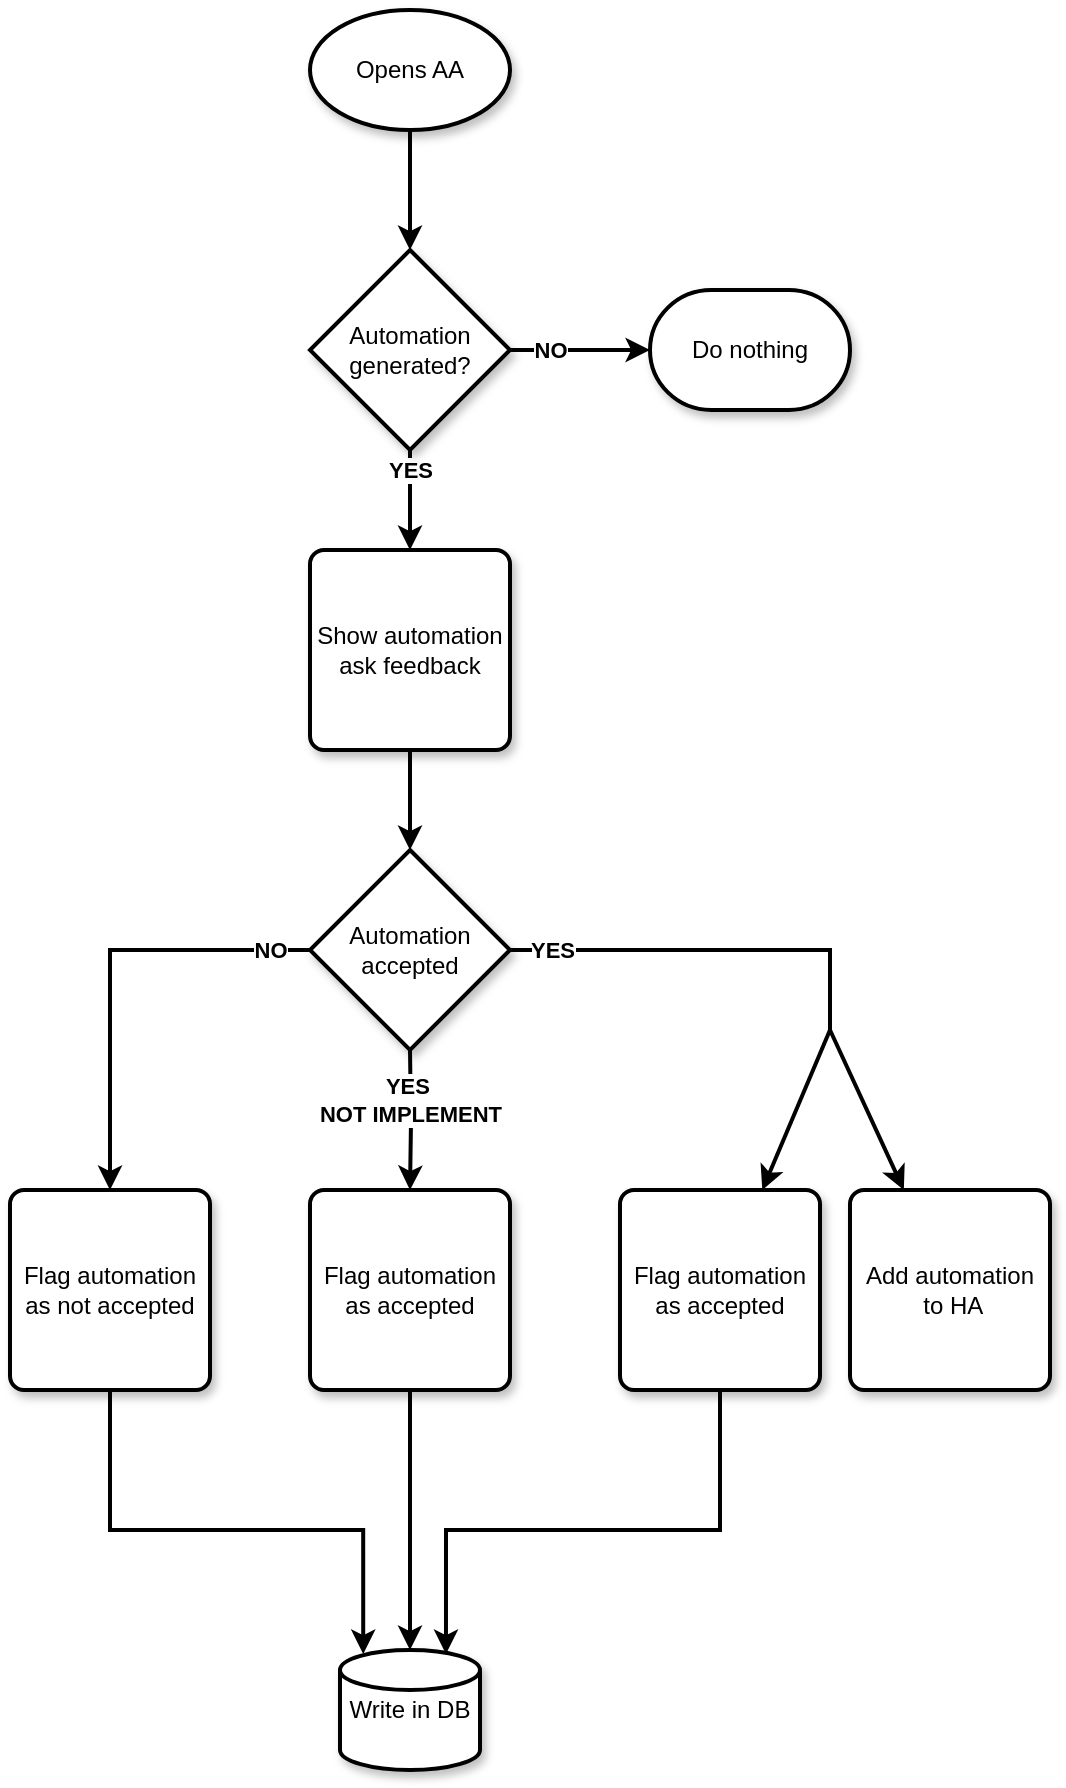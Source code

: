 <mxfile version="21.1.2" type="device" pages="3">
  <diagram id="C5RBs43oDa-KdzZeNtuy" name="Automations">
    <mxGraphModel dx="692" dy="738" grid="1" gridSize="10" guides="1" tooltips="1" connect="1" arrows="1" fold="1" page="1" pageScale="1" pageWidth="827" pageHeight="1169" math="0" shadow="0">
      <root>
        <mxCell id="WIyWlLk6GJQsqaUBKTNV-0" />
        <mxCell id="WIyWlLk6GJQsqaUBKTNV-1" parent="WIyWlLk6GJQsqaUBKTNV-0" />
        <mxCell id="sSz4Z6vmgi8B4q0rHPUY-9" style="edgeStyle=orthogonalEdgeStyle;rounded=0;orthogonalLoop=1;jettySize=auto;html=1;entryX=0.5;entryY=0;entryDx=0;entryDy=0;entryPerimeter=0;strokeWidth=2;" edge="1" parent="WIyWlLk6GJQsqaUBKTNV-1" source="sSz4Z6vmgi8B4q0rHPUY-0" target="sSz4Z6vmgi8B4q0rHPUY-5">
          <mxGeometry relative="1" as="geometry" />
        </mxCell>
        <mxCell id="sSz4Z6vmgi8B4q0rHPUY-0" value="Opens AA&lt;br&gt;" style="strokeWidth=2;html=1;shape=mxgraph.flowchart.start_1;whiteSpace=wrap;shadow=1;" vertex="1" parent="WIyWlLk6GJQsqaUBKTNV-1">
          <mxGeometry x="200" y="40" width="100" height="60" as="geometry" />
        </mxCell>
        <mxCell id="sSz4Z6vmgi8B4q0rHPUY-11" value="YES" style="edgeStyle=orthogonalEdgeStyle;rounded=0;orthogonalLoop=1;jettySize=auto;html=1;strokeWidth=2;fontStyle=1" edge="1" parent="WIyWlLk6GJQsqaUBKTNV-1" source="sSz4Z6vmgi8B4q0rHPUY-5" target="sSz4Z6vmgi8B4q0rHPUY-6">
          <mxGeometry x="-0.6" relative="1" as="geometry">
            <mxPoint as="offset" />
          </mxGeometry>
        </mxCell>
        <mxCell id="sSz4Z6vmgi8B4q0rHPUY-36" style="edgeStyle=orthogonalEdgeStyle;rounded=0;orthogonalLoop=1;jettySize=auto;html=1;strokeWidth=2;" edge="1" parent="WIyWlLk6GJQsqaUBKTNV-1" source="sSz4Z6vmgi8B4q0rHPUY-5" target="sSz4Z6vmgi8B4q0rHPUY-35">
          <mxGeometry relative="1" as="geometry" />
        </mxCell>
        <mxCell id="sSz4Z6vmgi8B4q0rHPUY-37" value="NO" style="edgeLabel;html=1;align=center;verticalAlign=middle;resizable=0;points=[];fontStyle=1" vertex="1" connectable="0" parent="sSz4Z6vmgi8B4q0rHPUY-36">
          <mxGeometry x="-0.298" y="1" relative="1" as="geometry">
            <mxPoint x="-5" y="1" as="offset" />
          </mxGeometry>
        </mxCell>
        <mxCell id="sSz4Z6vmgi8B4q0rHPUY-5" value="Automation generated?" style="strokeWidth=2;html=1;shape=mxgraph.flowchart.decision;whiteSpace=wrap;shadow=1;" vertex="1" parent="WIyWlLk6GJQsqaUBKTNV-1">
          <mxGeometry x="200" y="160" width="100" height="100" as="geometry" />
        </mxCell>
        <mxCell id="sSz4Z6vmgi8B4q0rHPUY-12" style="edgeStyle=orthogonalEdgeStyle;rounded=0;orthogonalLoop=1;jettySize=auto;html=1;entryX=0.5;entryY=0;entryDx=0;entryDy=0;entryPerimeter=0;strokeWidth=2;" edge="1" parent="WIyWlLk6GJQsqaUBKTNV-1" source="sSz4Z6vmgi8B4q0rHPUY-6" target="sSz4Z6vmgi8B4q0rHPUY-7">
          <mxGeometry relative="1" as="geometry" />
        </mxCell>
        <mxCell id="sSz4Z6vmgi8B4q0rHPUY-6" value="Show automation&lt;br&gt;ask feedback" style="rounded=1;whiteSpace=wrap;html=1;absoluteArcSize=1;arcSize=14;strokeWidth=2;shadow=1;" vertex="1" parent="WIyWlLk6GJQsqaUBKTNV-1">
          <mxGeometry x="200" y="310" width="100" height="100" as="geometry" />
        </mxCell>
        <mxCell id="sSz4Z6vmgi8B4q0rHPUY-14" style="edgeStyle=orthogonalEdgeStyle;rounded=0;orthogonalLoop=1;jettySize=auto;html=1;strokeWidth=2;" edge="1" parent="WIyWlLk6GJQsqaUBKTNV-1" target="sSz4Z6vmgi8B4q0rHPUY-13">
          <mxGeometry relative="1" as="geometry">
            <mxPoint x="250" y="560" as="sourcePoint" />
          </mxGeometry>
        </mxCell>
        <mxCell id="sSz4Z6vmgi8B4q0rHPUY-15" value="YES&amp;nbsp;&lt;br&gt;NOT IMPLEMENT" style="edgeLabel;html=1;align=center;verticalAlign=middle;resizable=0;points=[];fontStyle=1" vertex="1" connectable="0" parent="sSz4Z6vmgi8B4q0rHPUY-14">
          <mxGeometry x="-0.293" y="-1" relative="1" as="geometry">
            <mxPoint as="offset" />
          </mxGeometry>
        </mxCell>
        <mxCell id="sSz4Z6vmgi8B4q0rHPUY-18" style="edgeStyle=orthogonalEdgeStyle;rounded=0;orthogonalLoop=1;jettySize=auto;html=1;strokeWidth=2;" edge="1" parent="WIyWlLk6GJQsqaUBKTNV-1" source="sSz4Z6vmgi8B4q0rHPUY-7" target="sSz4Z6vmgi8B4q0rHPUY-16">
          <mxGeometry relative="1" as="geometry" />
        </mxCell>
        <mxCell id="sSz4Z6vmgi8B4q0rHPUY-20" value="NO" style="edgeLabel;html=1;align=center;verticalAlign=middle;resizable=0;points=[];fontStyle=1" vertex="1" connectable="0" parent="sSz4Z6vmgi8B4q0rHPUY-18">
          <mxGeometry x="-0.74" y="2" relative="1" as="geometry">
            <mxPoint x="8" y="-2" as="offset" />
          </mxGeometry>
        </mxCell>
        <mxCell id="sSz4Z6vmgi8B4q0rHPUY-19" style="edgeStyle=orthogonalEdgeStyle;rounded=0;orthogonalLoop=1;jettySize=auto;html=1;strokeWidth=2;endArrow=none;endFill=0;" edge="1" parent="WIyWlLk6GJQsqaUBKTNV-1" source="sSz4Z6vmgi8B4q0rHPUY-7">
          <mxGeometry relative="1" as="geometry">
            <mxPoint x="460" y="550" as="targetPoint" />
            <Array as="points">
              <mxPoint x="460" y="510" />
              <mxPoint x="460" y="550" />
            </Array>
          </mxGeometry>
        </mxCell>
        <mxCell id="sSz4Z6vmgi8B4q0rHPUY-21" value="YES" style="edgeLabel;html=1;align=center;verticalAlign=middle;resizable=0;points=[];fontStyle=1" vertex="1" connectable="0" parent="sSz4Z6vmgi8B4q0rHPUY-19">
          <mxGeometry x="-0.676" relative="1" as="geometry">
            <mxPoint x="-12" as="offset" />
          </mxGeometry>
        </mxCell>
        <mxCell id="sSz4Z6vmgi8B4q0rHPUY-7" value="Automation accepted" style="strokeWidth=2;html=1;shape=mxgraph.flowchart.decision;whiteSpace=wrap;shadow=1;" vertex="1" parent="WIyWlLk6GJQsqaUBKTNV-1">
          <mxGeometry x="200" y="460" width="100" height="100" as="geometry" />
        </mxCell>
        <mxCell id="sSz4Z6vmgi8B4q0rHPUY-24" style="edgeStyle=orthogonalEdgeStyle;rounded=0;orthogonalLoop=1;jettySize=auto;html=1;entryX=0.5;entryY=0;entryDx=0;entryDy=0;entryPerimeter=0;strokeWidth=2;" edge="1" parent="WIyWlLk6GJQsqaUBKTNV-1" source="sSz4Z6vmgi8B4q0rHPUY-13" target="sSz4Z6vmgi8B4q0rHPUY-23">
          <mxGeometry relative="1" as="geometry" />
        </mxCell>
        <mxCell id="sSz4Z6vmgi8B4q0rHPUY-13" value="Flag automation as accepted" style="rounded=1;whiteSpace=wrap;html=1;absoluteArcSize=1;arcSize=14;strokeWidth=2;shadow=1;" vertex="1" parent="WIyWlLk6GJQsqaUBKTNV-1">
          <mxGeometry x="200" y="630" width="100" height="100" as="geometry" />
        </mxCell>
        <mxCell id="sSz4Z6vmgi8B4q0rHPUY-40" style="edgeStyle=orthogonalEdgeStyle;rounded=0;orthogonalLoop=1;jettySize=auto;html=1;entryX=0.166;entryY=0.033;entryDx=0;entryDy=0;entryPerimeter=0;strokeWidth=2;" edge="1" parent="WIyWlLk6GJQsqaUBKTNV-1" source="sSz4Z6vmgi8B4q0rHPUY-16" target="sSz4Z6vmgi8B4q0rHPUY-23">
          <mxGeometry relative="1" as="geometry">
            <Array as="points">
              <mxPoint x="100" y="800" />
              <mxPoint x="227" y="800" />
            </Array>
          </mxGeometry>
        </mxCell>
        <mxCell id="sSz4Z6vmgi8B4q0rHPUY-16" value="Flag automation as not accepted" style="rounded=1;whiteSpace=wrap;html=1;absoluteArcSize=1;arcSize=14;strokeWidth=2;shadow=1;" vertex="1" parent="WIyWlLk6GJQsqaUBKTNV-1">
          <mxGeometry x="50" y="630" width="100" height="100" as="geometry" />
        </mxCell>
        <mxCell id="sSz4Z6vmgi8B4q0rHPUY-23" value="Write in DB" style="strokeWidth=2;html=1;shape=mxgraph.flowchart.database;whiteSpace=wrap;shadow=1;" vertex="1" parent="WIyWlLk6GJQsqaUBKTNV-1">
          <mxGeometry x="215" y="860" width="70" height="60" as="geometry" />
        </mxCell>
        <mxCell id="sSz4Z6vmgi8B4q0rHPUY-38" style="rounded=0;orthogonalLoop=1;jettySize=auto;html=1;endArrow=none;endFill=0;startArrow=classic;startFill=1;strokeWidth=2;" edge="1" parent="WIyWlLk6GJQsqaUBKTNV-1" source="sSz4Z6vmgi8B4q0rHPUY-30">
          <mxGeometry relative="1" as="geometry">
            <mxPoint x="460" y="550" as="targetPoint" />
          </mxGeometry>
        </mxCell>
        <mxCell id="sSz4Z6vmgi8B4q0rHPUY-41" style="edgeStyle=orthogonalEdgeStyle;rounded=0;orthogonalLoop=1;jettySize=auto;html=1;entryX=0.757;entryY=0.033;entryDx=0;entryDy=0;entryPerimeter=0;strokeWidth=2;" edge="1" parent="WIyWlLk6GJQsqaUBKTNV-1" source="sSz4Z6vmgi8B4q0rHPUY-30" target="sSz4Z6vmgi8B4q0rHPUY-23">
          <mxGeometry relative="1" as="geometry">
            <Array as="points">
              <mxPoint x="405" y="800" />
              <mxPoint x="268" y="800" />
            </Array>
          </mxGeometry>
        </mxCell>
        <mxCell id="sSz4Z6vmgi8B4q0rHPUY-30" value="Flag automation as accepted" style="rounded=1;whiteSpace=wrap;html=1;absoluteArcSize=1;arcSize=14;strokeWidth=2;shadow=1;" vertex="1" parent="WIyWlLk6GJQsqaUBKTNV-1">
          <mxGeometry x="355" y="630" width="100" height="100" as="geometry" />
        </mxCell>
        <mxCell id="sSz4Z6vmgi8B4q0rHPUY-39" style="rounded=0;orthogonalLoop=1;jettySize=auto;html=1;strokeWidth=2;startArrow=classic;startFill=1;endArrow=none;endFill=0;" edge="1" parent="WIyWlLk6GJQsqaUBKTNV-1" source="sSz4Z6vmgi8B4q0rHPUY-33">
          <mxGeometry relative="1" as="geometry">
            <mxPoint x="460" y="550" as="targetPoint" />
          </mxGeometry>
        </mxCell>
        <mxCell id="sSz4Z6vmgi8B4q0rHPUY-33" value="Add automation&lt;br&gt;&amp;nbsp;to HA" style="rounded=1;whiteSpace=wrap;html=1;absoluteArcSize=1;arcSize=14;strokeWidth=2;shadow=1;" vertex="1" parent="WIyWlLk6GJQsqaUBKTNV-1">
          <mxGeometry x="470" y="630" width="100" height="100" as="geometry" />
        </mxCell>
        <mxCell id="sSz4Z6vmgi8B4q0rHPUY-35" value="Do nothing" style="strokeWidth=2;html=1;shape=mxgraph.flowchart.terminator;whiteSpace=wrap;shadow=1;" vertex="1" parent="WIyWlLk6GJQsqaUBKTNV-1">
          <mxGeometry x="370" y="180" width="100" height="60" as="geometry" />
        </mxCell>
      </root>
    </mxGraphModel>
  </diagram>
  <diagram id="TLOdHH987ujTQ7OpKTKV" name="Sensors">
    <mxGraphModel dx="836" dy="892" grid="1" gridSize="10" guides="1" tooltips="1" connect="1" arrows="1" fold="1" page="1" pageScale="1" pageWidth="850" pageHeight="1100" math="0" shadow="0">
      <root>
        <mxCell id="0" />
        <mxCell id="1" parent="0" />
        <mxCell id="YkLixDUVAsbQ4rk8m14o-8" style="edgeStyle=orthogonalEdgeStyle;rounded=0;orthogonalLoop=1;jettySize=auto;html=1;entryX=0.5;entryY=0;entryDx=0;entryDy=0;" edge="1" parent="1" source="7eJHmJQ01JZWxqBsFyE6-1" target="YkLixDUVAsbQ4rk8m14o-2">
          <mxGeometry relative="1" as="geometry" />
        </mxCell>
        <mxCell id="7eJHmJQ01JZWxqBsFyE6-1" value="Open Sensor onboarding" style="strokeWidth=2;html=1;shape=mxgraph.flowchart.start_1;whiteSpace=wrap;shadow=1;" vertex="1" parent="1">
          <mxGeometry x="310" y="20" width="100" height="60" as="geometry" />
        </mxCell>
        <mxCell id="YkLixDUVAsbQ4rk8m14o-9" style="edgeStyle=orthogonalEdgeStyle;rounded=0;orthogonalLoop=1;jettySize=auto;html=1;entryX=0.5;entryY=0;entryDx=0;entryDy=0;" edge="1" parent="1" source="YkLixDUVAsbQ4rk8m14o-2" target="YkLixDUVAsbQ4rk8m14o-6">
          <mxGeometry relative="1" as="geometry" />
        </mxCell>
        <mxCell id="YkLixDUVAsbQ4rk8m14o-2" value="Load sensors&amp;nbsp;&lt;br&gt;from HA&lt;br&gt;" style="rounded=1;whiteSpace=wrap;html=1;absoluteArcSize=1;arcSize=14;strokeWidth=2;shadow=1;" vertex="1" parent="1">
          <mxGeometry x="320" y="120" width="80" height="80" as="geometry" />
        </mxCell>
        <mxCell id="YkLixDUVAsbQ4rk8m14o-11" style="edgeStyle=orthogonalEdgeStyle;rounded=0;orthogonalLoop=1;jettySize=auto;html=1;strokeWidth=2;" edge="1" parent="1" source="YkLixDUVAsbQ4rk8m14o-3" target="YkLixDUVAsbQ4rk8m14o-4">
          <mxGeometry relative="1" as="geometry" />
        </mxCell>
        <mxCell id="YkLixDUVAsbQ4rk8m14o-13" value="NO" style="edgeLabel;html=1;align=center;verticalAlign=middle;resizable=0;points=[];fontStyle=1" vertex="1" connectable="0" parent="YkLixDUVAsbQ4rk8m14o-11">
          <mxGeometry x="-0.666" relative="1" as="geometry">
            <mxPoint y="-3" as="offset" />
          </mxGeometry>
        </mxCell>
        <mxCell id="fYU7zf7raMTVvmnGcnWk-2" style="edgeStyle=orthogonalEdgeStyle;rounded=0;orthogonalLoop=1;jettySize=auto;html=1;entryX=1;entryY=0.5;entryDx=0;entryDy=0;strokeWidth=2;" edge="1" parent="1" source="YkLixDUVAsbQ4rk8m14o-3" target="YkLixDUVAsbQ4rk8m14o-16">
          <mxGeometry relative="1" as="geometry" />
        </mxCell>
        <mxCell id="fYU7zf7raMTVvmnGcnWk-5" value="YES" style="edgeLabel;html=1;align=center;verticalAlign=middle;resizable=0;points=[];fontStyle=1" vertex="1" connectable="0" parent="fYU7zf7raMTVvmnGcnWk-2">
          <mxGeometry x="-0.214" relative="1" as="geometry">
            <mxPoint x="8" as="offset" />
          </mxGeometry>
        </mxCell>
        <mxCell id="YkLixDUVAsbQ4rk8m14o-3" value="Add sensor?" style="strokeWidth=2;html=1;shape=mxgraph.flowchart.decision;whiteSpace=wrap;shadow=1;" vertex="1" parent="1">
          <mxGeometry x="310" y="380" width="100" height="100" as="geometry" />
        </mxCell>
        <mxCell id="YkLixDUVAsbQ4rk8m14o-15" value="NO" style="edgeStyle=orthogonalEdgeStyle;rounded=0;orthogonalLoop=1;jettySize=auto;html=1;entryX=0.5;entryY=0;entryDx=0;entryDy=0;entryPerimeter=0;strokeWidth=2;fontStyle=1" edge="1" parent="1" source="YkLixDUVAsbQ4rk8m14o-4" target="YkLixDUVAsbQ4rk8m14o-14">
          <mxGeometry x="-0.6" relative="1" as="geometry">
            <mxPoint as="offset" />
          </mxGeometry>
        </mxCell>
        <mxCell id="YkLixDUVAsbQ4rk8m14o-4" value="Any sensor&lt;br&gt;left?" style="strokeWidth=2;html=1;shape=mxgraph.flowchart.decision;whiteSpace=wrap;shadow=1;" vertex="1" parent="1">
          <mxGeometry x="310" y="620" width="100" height="100" as="geometry" />
        </mxCell>
        <mxCell id="YkLixDUVAsbQ4rk8m14o-10" style="edgeStyle=orthogonalEdgeStyle;rounded=0;orthogonalLoop=1;jettySize=auto;html=1;entryX=0.5;entryY=0;entryDx=0;entryDy=0;entryPerimeter=0;" edge="1" parent="1" source="YkLixDUVAsbQ4rk8m14o-6" target="YkLixDUVAsbQ4rk8m14o-3">
          <mxGeometry relative="1" as="geometry" />
        </mxCell>
        <mxCell id="YkLixDUVAsbQ4rk8m14o-6" value="Loop through sensors" style="rounded=1;whiteSpace=wrap;html=1;absoluteArcSize=1;arcSize=14;strokeWidth=2;shadow=1;" vertex="1" parent="1">
          <mxGeometry x="320" y="250" width="80" height="80" as="geometry" />
        </mxCell>
        <mxCell id="YkLixDUVAsbQ4rk8m14o-14" value="Back to main page" style="strokeWidth=2;html=1;shape=mxgraph.flowchart.start_1;whiteSpace=wrap;shadow=1;" vertex="1" parent="1">
          <mxGeometry x="310" y="770" width="100" height="60" as="geometry" />
        </mxCell>
        <mxCell id="fYU7zf7raMTVvmnGcnWk-3" style="edgeStyle=orthogonalEdgeStyle;rounded=0;orthogonalLoop=1;jettySize=auto;html=1;" edge="1" parent="1" source="YkLixDUVAsbQ4rk8m14o-16" target="fYU7zf7raMTVvmnGcnWk-1">
          <mxGeometry relative="1" as="geometry" />
        </mxCell>
        <mxCell id="YkLixDUVAsbQ4rk8m14o-16" value="Ask sensor type" style="rounded=1;whiteSpace=wrap;html=1;absoluteArcSize=1;arcSize=14;strokeWidth=2;shadow=1;" vertex="1" parent="1">
          <mxGeometry x="160" y="390" width="80" height="80" as="geometry" />
        </mxCell>
        <mxCell id="fYU7zf7raMTVvmnGcnWk-4" style="edgeStyle=orthogonalEdgeStyle;rounded=0;orthogonalLoop=1;jettySize=auto;html=1;entryX=0;entryY=0.5;entryDx=0;entryDy=0;entryPerimeter=0;strokeWidth=2;" edge="1" parent="1" source="fYU7zf7raMTVvmnGcnWk-1" target="YkLixDUVAsbQ4rk8m14o-4">
          <mxGeometry relative="1" as="geometry">
            <Array as="points">
              <mxPoint x="200" y="670" />
            </Array>
          </mxGeometry>
        </mxCell>
        <mxCell id="fYU7zf7raMTVvmnGcnWk-1" value="Write in DB" style="strokeWidth=2;html=1;shape=mxgraph.flowchart.database;whiteSpace=wrap;shadow=1;" vertex="1" parent="1">
          <mxGeometry x="165" y="550" width="70" height="60" as="geometry" />
        </mxCell>
        <mxCell id="fYU7zf7raMTVvmnGcnWk-10" style="edgeStyle=orthogonalEdgeStyle;rounded=0;orthogonalLoop=1;jettySize=auto;html=1;entryX=0.5;entryY=0;entryDx=0;entryDy=0;strokeWidth=2;" edge="1" parent="1">
          <mxGeometry relative="1" as="geometry">
            <mxPoint x="360" y="80" as="sourcePoint" />
            <mxPoint x="360" y="120" as="targetPoint" />
          </mxGeometry>
        </mxCell>
        <mxCell id="fYU7zf7raMTVvmnGcnWk-11" style="edgeStyle=orthogonalEdgeStyle;rounded=0;orthogonalLoop=1;jettySize=auto;html=1;entryX=0.5;entryY=0;entryDx=0;entryDy=0;strokeWidth=2;" edge="1" parent="1">
          <mxGeometry relative="1" as="geometry">
            <mxPoint x="360" y="200" as="sourcePoint" />
            <mxPoint x="360" y="250" as="targetPoint" />
          </mxGeometry>
        </mxCell>
        <mxCell id="fYU7zf7raMTVvmnGcnWk-12" style="edgeStyle=orthogonalEdgeStyle;rounded=0;orthogonalLoop=1;jettySize=auto;html=1;entryX=1;entryY=0.5;entryDx=0;entryDy=0;strokeWidth=2;" edge="1" parent="1">
          <mxGeometry relative="1" as="geometry">
            <mxPoint x="410" y="670" as="sourcePoint" />
            <mxPoint x="400" y="290" as="targetPoint" />
            <Array as="points">
              <mxPoint x="480" y="670" />
              <mxPoint x="480" y="290" />
            </Array>
          </mxGeometry>
        </mxCell>
        <mxCell id="fYU7zf7raMTVvmnGcnWk-13" value="YES" style="edgeLabel;html=1;align=center;verticalAlign=middle;resizable=0;points=[];fontStyle=1" vertex="1" connectable="0" parent="fYU7zf7raMTVvmnGcnWk-12">
          <mxGeometry x="-0.932" relative="1" as="geometry">
            <mxPoint as="offset" />
          </mxGeometry>
        </mxCell>
        <mxCell id="fYU7zf7raMTVvmnGcnWk-14" style="edgeStyle=orthogonalEdgeStyle;rounded=0;orthogonalLoop=1;jettySize=auto;html=1;entryX=0.5;entryY=0;entryDx=0;entryDy=0;entryPerimeter=0;strokeWidth=2;" edge="1" parent="1">
          <mxGeometry relative="1" as="geometry">
            <mxPoint x="360" y="330" as="sourcePoint" />
            <mxPoint x="360" y="380" as="targetPoint" />
          </mxGeometry>
        </mxCell>
        <mxCell id="fYU7zf7raMTVvmnGcnWk-15" style="edgeStyle=orthogonalEdgeStyle;rounded=0;orthogonalLoop=1;jettySize=auto;html=1;strokeWidth=2;" edge="1" parent="1">
          <mxGeometry relative="1" as="geometry">
            <mxPoint x="200" y="470" as="sourcePoint" />
            <mxPoint x="200" y="550" as="targetPoint" />
          </mxGeometry>
        </mxCell>
      </root>
    </mxGraphModel>
  </diagram>
  <diagram id="Xk3_u8-xKF_OMoQeYqUT" name="Sensor Seq">
    <mxGraphModel dx="836" dy="892" grid="1" gridSize="10" guides="1" tooltips="1" connect="1" arrows="1" fold="1" page="1" pageScale="1" pageWidth="850" pageHeight="1100" math="0" shadow="0">
      <root>
        <mxCell id="0" />
        <mxCell id="1" parent="0" />
        <mxCell id="NjtgcDEBYl4JHgiTpR9M-1" value="AA" style="whiteSpace=wrap;html=1;aspect=fixed;" vertex="1" parent="1">
          <mxGeometry x="210" y="170" width="80" height="80" as="geometry" />
        </mxCell>
        <mxCell id="NjtgcDEBYl4JHgiTpR9M-2" value="Home assistant" style="whiteSpace=wrap;html=1;aspect=fixed;" vertex="1" parent="1">
          <mxGeometry x="470" y="170" width="80" height="80" as="geometry" />
        </mxCell>
        <mxCell id="NjtgcDEBYl4JHgiTpR9M-4" value="" style="endArrow=none;dashed=1;html=1;rounded=0;entryX=0.5;entryY=1;entryDx=0;entryDy=0;" edge="1" parent="1" source="NjtgcDEBYl4JHgiTpR9M-8" target="NjtgcDEBYl4JHgiTpR9M-1">
          <mxGeometry width="50" height="50" relative="1" as="geometry">
            <mxPoint x="250" y="680" as="sourcePoint" />
            <mxPoint x="260" y="350" as="targetPoint" />
          </mxGeometry>
        </mxCell>
        <mxCell id="NjtgcDEBYl4JHgiTpR9M-5" value="" style="endArrow=none;dashed=1;html=1;rounded=0;entryX=0.5;entryY=1;entryDx=0;entryDy=0;" edge="1" parent="1" source="NjtgcDEBYl4JHgiTpR9M-10">
          <mxGeometry width="50" height="50" relative="1" as="geometry">
            <mxPoint x="509.5" y="680" as="sourcePoint" />
            <mxPoint x="509.5" y="250" as="targetPoint" />
          </mxGeometry>
        </mxCell>
        <mxCell id="NjtgcDEBYl4JHgiTpR9M-6" value="" style="endArrow=classic;html=1;rounded=0;startArrow=oval;startFill=1;" edge="1" parent="1">
          <mxGeometry width="50" height="50" relative="1" as="geometry">
            <mxPoint x="100" y="270" as="sourcePoint" />
            <mxPoint x="250" y="270" as="targetPoint" />
          </mxGeometry>
        </mxCell>
        <mxCell id="NjtgcDEBYl4JHgiTpR9M-7" value="Check sensors" style="edgeLabel;html=1;align=center;verticalAlign=middle;resizable=0;points=[];" vertex="1" connectable="0" parent="NjtgcDEBYl4JHgiTpR9M-6">
          <mxGeometry x="-0.658" y="1" relative="1" as="geometry">
            <mxPoint x="14" y="-9" as="offset" />
          </mxGeometry>
        </mxCell>
        <mxCell id="NjtgcDEBYl4JHgiTpR9M-9" value="" style="endArrow=none;dashed=1;html=1;rounded=0;entryX=0.5;entryY=1;entryDx=0;entryDy=0;" edge="1" parent="1" target="NjtgcDEBYl4JHgiTpR9M-8">
          <mxGeometry width="50" height="50" relative="1" as="geometry">
            <mxPoint x="250" y="680" as="sourcePoint" />
            <mxPoint x="250" y="250" as="targetPoint" />
          </mxGeometry>
        </mxCell>
        <mxCell id="NjtgcDEBYl4JHgiTpR9M-11" value="" style="endArrow=none;dashed=1;html=1;rounded=0;entryX=0.5;entryY=1;entryDx=0;entryDy=0;" edge="1" parent="1" target="NjtgcDEBYl4JHgiTpR9M-10">
          <mxGeometry width="50" height="50" relative="1" as="geometry">
            <mxPoint x="509.5" y="680" as="sourcePoint" />
            <mxPoint x="509.5" y="250" as="targetPoint" />
          </mxGeometry>
        </mxCell>
        <mxCell id="NjtgcDEBYl4JHgiTpR9M-10" value="" style="rounded=0;whiteSpace=wrap;html=1;" vertex="1" parent="1">
          <mxGeometry x="495" y="320" width="30" height="110" as="geometry" />
        </mxCell>
        <mxCell id="NjtgcDEBYl4JHgiTpR9M-8" value="" style="rounded=0;whiteSpace=wrap;html=1;" vertex="1" parent="1">
          <mxGeometry x="235" y="290" width="30" height="170" as="geometry" />
        </mxCell>
        <mxCell id="NjtgcDEBYl4JHgiTpR9M-12" value="" style="endArrow=classic;html=1;rounded=0;entryX=0;entryY=0;entryDx=0;entryDy=0;" edge="1" parent="1" target="NjtgcDEBYl4JHgiTpR9M-10">
          <mxGeometry width="50" height="50" relative="1" as="geometry">
            <mxPoint x="270" y="320" as="sourcePoint" />
            <mxPoint x="370" y="320" as="targetPoint" />
          </mxGeometry>
        </mxCell>
        <mxCell id="NjtgcDEBYl4JHgiTpR9M-13" value="Get sensors" style="edgeLabel;html=1;align=center;verticalAlign=middle;resizable=0;points=[];" vertex="1" connectable="0" parent="NjtgcDEBYl4JHgiTpR9M-12">
          <mxGeometry x="0.073" relative="1" as="geometry">
            <mxPoint y="-10" as="offset" />
          </mxGeometry>
        </mxCell>
        <mxCell id="NjtgcDEBYl4JHgiTpR9M-14" value="" style="endArrow=classic;html=1;rounded=0;exitX=0;exitY=1;exitDx=0;exitDy=0;dashed=1;dashPattern=8 8;" edge="1" parent="1" source="NjtgcDEBYl4JHgiTpR9M-10">
          <mxGeometry width="50" height="50" relative="1" as="geometry">
            <mxPoint x="270" y="400" as="sourcePoint" />
            <mxPoint x="270" y="430" as="targetPoint" />
          </mxGeometry>
        </mxCell>
        <mxCell id="NjtgcDEBYl4JHgiTpR9M-15" value="Return sensors" style="edgeLabel;html=1;align=center;verticalAlign=middle;resizable=0;points=[];" vertex="1" connectable="0" parent="NjtgcDEBYl4JHgiTpR9M-14">
          <mxGeometry x="0.073" relative="1" as="geometry">
            <mxPoint y="-10" as="offset" />
          </mxGeometry>
        </mxCell>
      </root>
    </mxGraphModel>
  </diagram>
</mxfile>
